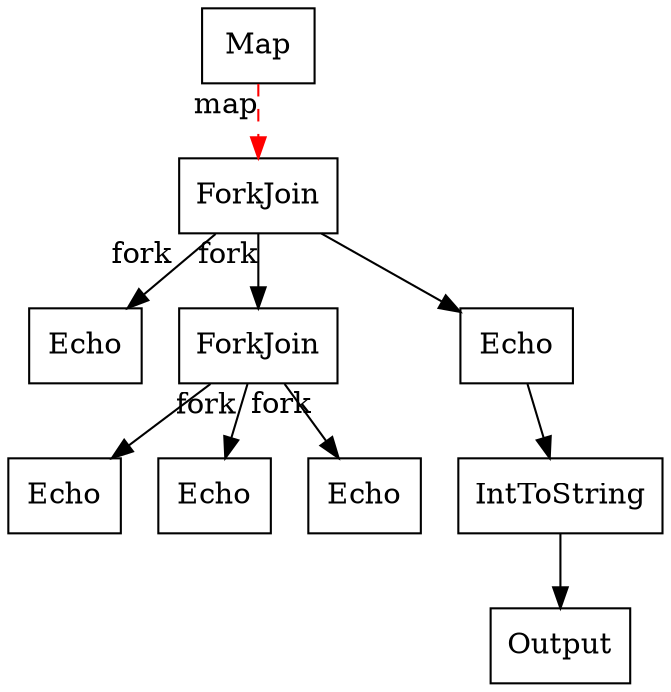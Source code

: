 digraph G {
			

			"forkjoin2.A.0" [shape=rectangle, label="Echo\n"]; 

			"forkjoin2.B.0" [shape=rectangle, label="ForkJoin\n"]; "forkjoin2.B.1" [shape=rectangle, label="Echo\n"]; 

			"forkjoin2.C.0" [shape=rectangle, label="Echo\n"]; 

			"forkjoin2.D.0" [shape=rectangle, label="Echo\n"]; 

			"forkjoin2.start.0" [shape=rectangle, label="Map\n"]; 

			"forkjoin2.forking.0" [shape=rectangle, label="ForkJoin\n"]; "forkjoin2.forking.3" [shape=rectangle, label="Output\n"]; "forkjoin2.forking.1" [shape=rectangle, label="Echo\n"]; "forkjoin2.forking.2" [shape=rectangle, label="IntToString\n"]; 


"forkjoin2.forking.0" -> "forkjoin2.A.0" [ xlabel="fork",]
"forkjoin2.forking.0" -> "forkjoin2.B.0" [ xlabel="fork",]
"forkjoin2.forking.0" -> "forkjoin2.forking.1" [ xlabel="",]
"forkjoin2.B.0" -> "forkjoin2.C.0" [ xlabel="fork",]
"forkjoin2.B.0" -> "forkjoin2.D.0" [ xlabel="fork",]
"forkjoin2.B.0" -> "forkjoin2.B.1" [ xlabel="",]
"forkjoin2.start.0" -> "forkjoin2.forking.0" [ xlabel="map",style=dashed,color=red]
"forkjoin2.forking.1" -> "forkjoin2.forking.2" [ xlabel="",]
"forkjoin2.forking.2" -> "forkjoin2.forking.3" [ xlabel="",]
}

